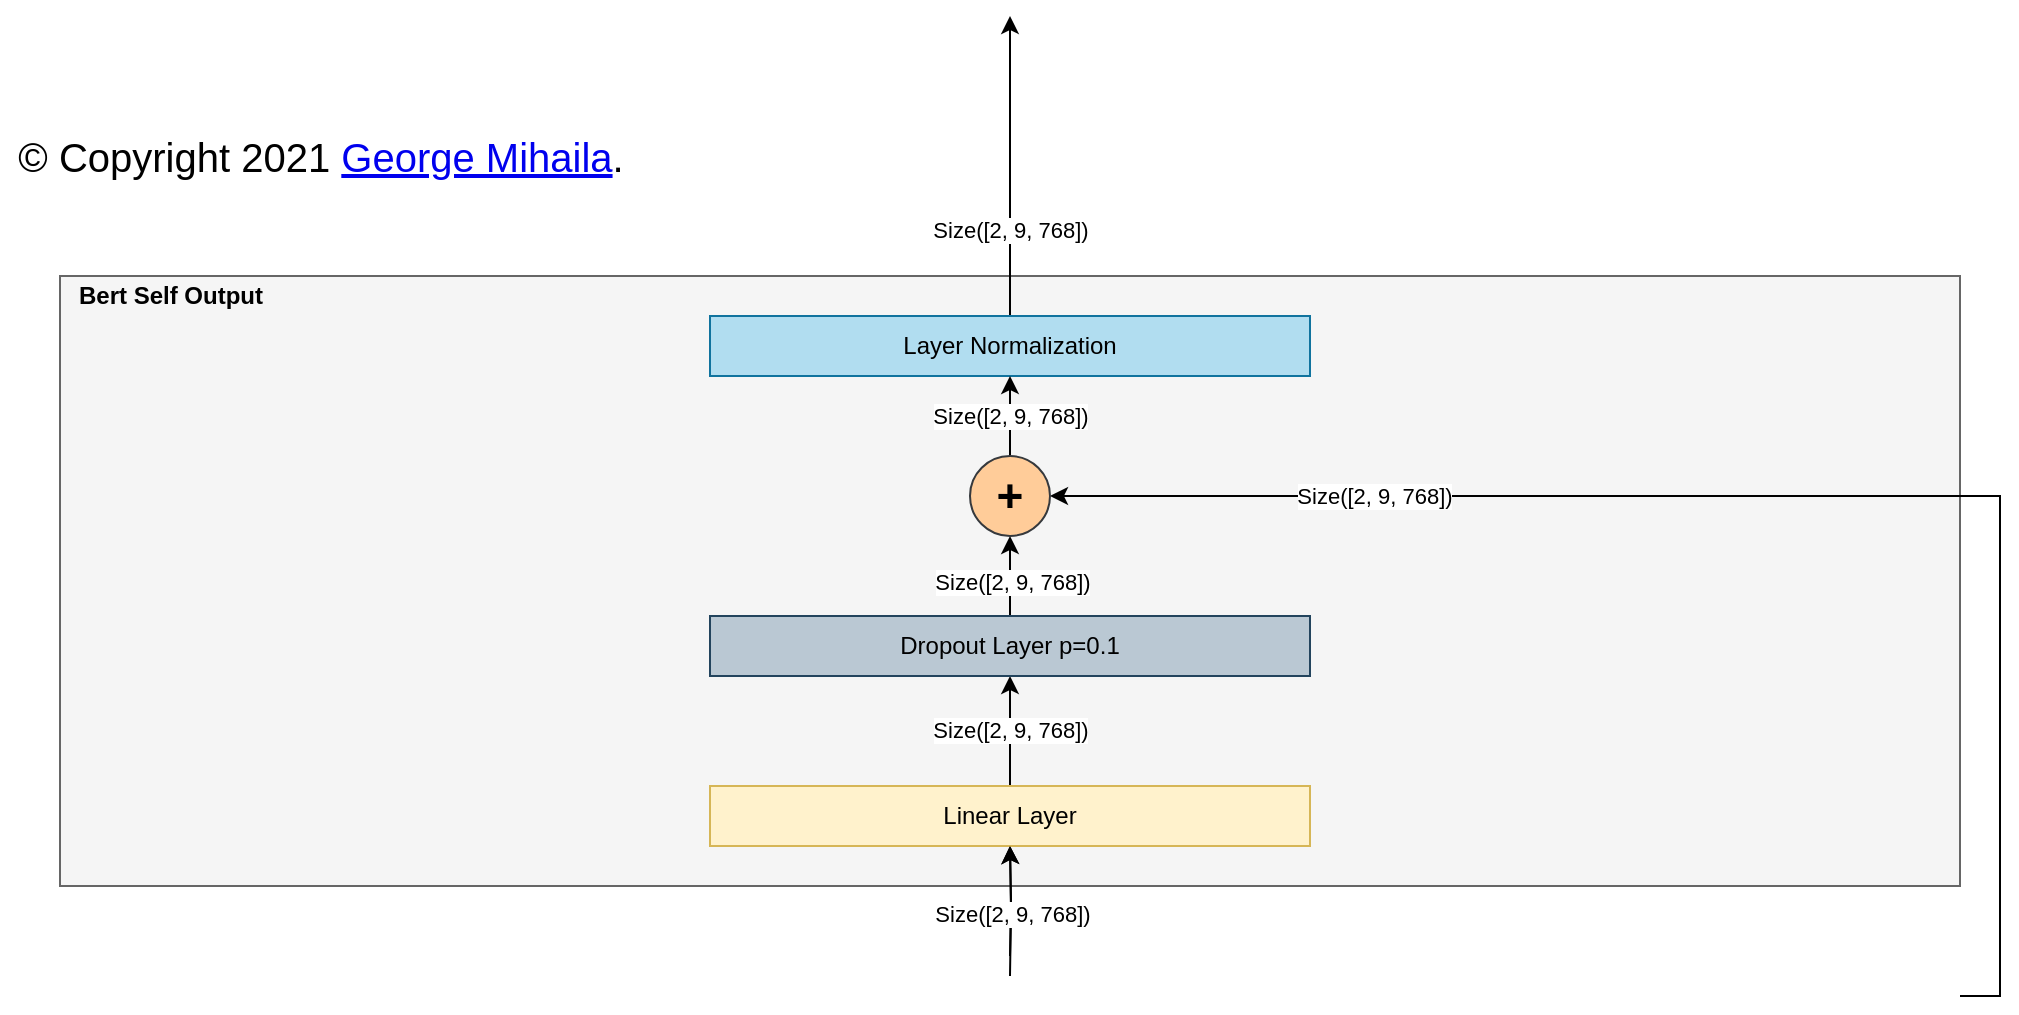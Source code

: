 <mxfile version="13.6.2" type="device"><diagram id="_HLWoPTl8mygX4-KRio4" name="Page-1"><mxGraphModel dx="2427" dy="2150" grid="1" gridSize="10" guides="1" tooltips="1" connect="1" arrows="1" fold="1" page="1" pageScale="1" pageWidth="850" pageHeight="1100" math="0" shadow="0"><root><mxCell id="0"/><mxCell id="1" parent="0"/><mxCell id="aA5mKK5azMRMXM0Omi67-183" value="" style="rounded=0;whiteSpace=wrap;html=1;fillColor=#f5f5f5;strokeColor=#666666;fontColor=#333333;" parent="1" vertex="1"><mxGeometry x="-90" y="-250" width="950" height="305" as="geometry"/></mxCell><mxCell id="aA5mKK5azMRMXM0Omi67-256" value="" style="edgeStyle=orthogonalEdgeStyle;rounded=0;orthogonalLoop=1;jettySize=auto;html=1;fontColor=#000000;" parent="1" target="aA5mKK5azMRMXM0Omi67-173" edge="1"><mxGeometry relative="1" as="geometry"><mxPoint x="385" y="90" as="sourcePoint"/></mxGeometry></mxCell><mxCell id="aA5mKK5azMRMXM0Omi67-271" style="edgeStyle=orthogonalEdgeStyle;rounded=0;orthogonalLoop=1;jettySize=auto;html=1;entryX=1;entryY=0.5;entryDx=0;entryDy=0;fontColor=#000000;" parent="1" target="aA5mKK5azMRMXM0Omi67-262" edge="1"><mxGeometry relative="1" as="geometry"><Array as="points"><mxPoint x="880" y="110"/><mxPoint x="880" y="-140"/></Array><mxPoint x="860" y="110" as="sourcePoint"/></mxGeometry></mxCell><mxCell id="aA5mKK5azMRMXM0Omi67-275" value="Size([2, 9, 768])" style="edgeLabel;html=1;align=center;verticalAlign=middle;resizable=0;points=[];fontColor=#000000;" parent="aA5mKK5azMRMXM0Omi67-271" vertex="1" connectable="0"><mxGeometry x="0.822" relative="1" as="geometry"><mxPoint x="95" as="offset"/></mxGeometry></mxCell><mxCell id="aA5mKK5azMRMXM0Omi67-172" value="&lt;b&gt;Bert Self Output&lt;/b&gt;" style="text;html=1;align=center;verticalAlign=middle;resizable=0;points=[];autosize=1;" parent="1" vertex="1"><mxGeometry x="-90" y="-250" width="110" height="20" as="geometry"/></mxCell><mxCell id="aA5mKK5azMRMXM0Omi67-261" style="edgeStyle=orthogonalEdgeStyle;rounded=0;orthogonalLoop=1;jettySize=auto;html=1;exitX=0.5;exitY=0;exitDx=0;exitDy=0;entryX=0.5;entryY=1;entryDx=0;entryDy=0;fontColor=#000000;" parent="1" source="aA5mKK5azMRMXM0Omi67-173" target="aA5mKK5azMRMXM0Omi67-260" edge="1"><mxGeometry relative="1" as="geometry"/></mxCell><mxCell id="aA5mKK5azMRMXM0Omi67-272" value="Size([2, 9, 768])" style="edgeLabel;html=1;align=center;verticalAlign=middle;resizable=0;points=[];fontColor=#000000;" parent="aA5mKK5azMRMXM0Omi67-261" vertex="1" connectable="0"><mxGeometry x="0.018" relative="1" as="geometry"><mxPoint as="offset"/></mxGeometry></mxCell><mxCell id="aA5mKK5azMRMXM0Omi67-173" value="Linear Layer" style="rounded=0;whiteSpace=wrap;html=1;fillColor=#fff2cc;strokeColor=#d6b656;" parent="1" vertex="1"><mxGeometry x="235" y="5" width="300" height="30" as="geometry"/></mxCell><mxCell id="aA5mKK5azMRMXM0Omi67-277" style="edgeStyle=orthogonalEdgeStyle;rounded=0;orthogonalLoop=1;jettySize=auto;html=1;exitX=0.5;exitY=0;exitDx=0;exitDy=0;entryX=0.5;entryY=1;entryDx=0;entryDy=0;fontColor=#000000;" parent="1" source="aA5mKK5azMRMXM0Omi67-174" edge="1"><mxGeometry relative="1" as="geometry"><mxPoint x="385" y="-380" as="targetPoint"/></mxGeometry></mxCell><mxCell id="aA5mKK5azMRMXM0Omi67-174" value="Layer Normalization" style="rounded=0;whiteSpace=wrap;html=1;fillColor=#b1ddf0;strokeColor=#10739e;" parent="1" vertex="1"><mxGeometry x="235" y="-230" width="300" height="30" as="geometry"/></mxCell><mxCell id="aA5mKK5azMRMXM0Omi67-254" style="edgeStyle=orthogonalEdgeStyle;rounded=0;orthogonalLoop=1;jettySize=auto;html=1;exitX=0.5;exitY=0;exitDx=0;exitDy=0;fontColor=#000000;" parent="1" target="aA5mKK5azMRMXM0Omi67-173" edge="1"><mxGeometry relative="1" as="geometry"><mxPoint x="385" y="100" as="sourcePoint"/></mxGeometry></mxCell><mxCell id="aA5mKK5azMRMXM0Omi67-257" value="Size([2, 9, 768])" style="edgeLabel;html=1;align=center;verticalAlign=middle;resizable=0;points=[];fontColor=#000000;" parent="aA5mKK5azMRMXM0Omi67-254" vertex="1" connectable="0"><mxGeometry x="-0.037" y="1" relative="1" as="geometry"><mxPoint x="1" as="offset"/></mxGeometry></mxCell><mxCell id="aA5mKK5azMRMXM0Omi67-264" style="edgeStyle=orthogonalEdgeStyle;rounded=0;orthogonalLoop=1;jettySize=auto;html=1;exitX=0.5;exitY=0;exitDx=0;exitDy=0;entryX=0.5;entryY=1;entryDx=0;entryDy=0;fontColor=#000000;" parent="1" source="aA5mKK5azMRMXM0Omi67-260" target="aA5mKK5azMRMXM0Omi67-262" edge="1"><mxGeometry relative="1" as="geometry"/></mxCell><mxCell id="aA5mKK5azMRMXM0Omi67-273" value="Size([2, 9, 768])" style="edgeLabel;html=1;align=center;verticalAlign=middle;resizable=0;points=[];fontColor=#000000;" parent="aA5mKK5azMRMXM0Omi67-264" vertex="1" connectable="0"><mxGeometry x="-0.15" y="-1" relative="1" as="geometry"><mxPoint as="offset"/></mxGeometry></mxCell><mxCell id="aA5mKK5azMRMXM0Omi67-260" value="Dropout Layer&amp;nbsp;p=0.1" style="rounded=0;whiteSpace=wrap;html=1;fillColor=#bac8d3;strokeColor=#23445d;" parent="1" vertex="1"><mxGeometry x="235" y="-80" width="300" height="30" as="geometry"/></mxCell><mxCell id="aA5mKK5azMRMXM0Omi67-265" style="edgeStyle=orthogonalEdgeStyle;rounded=0;orthogonalLoop=1;jettySize=auto;html=1;exitX=0.5;exitY=0;exitDx=0;exitDy=0;entryX=0.5;entryY=1;entryDx=0;entryDy=0;fontColor=#000000;" parent="1" source="aA5mKK5azMRMXM0Omi67-262" target="aA5mKK5azMRMXM0Omi67-174" edge="1"><mxGeometry relative="1" as="geometry"/></mxCell><mxCell id="aA5mKK5azMRMXM0Omi67-274" value="Size([2, 9, 768])" style="edgeLabel;html=1;align=center;verticalAlign=middle;resizable=0;points=[];fontColor=#000000;" parent="aA5mKK5azMRMXM0Omi67-265" vertex="1" connectable="0"><mxGeometry relative="1" as="geometry"><mxPoint as="offset"/></mxGeometry></mxCell><mxCell id="aA5mKK5azMRMXM0Omi67-262" value="&lt;b&gt;&lt;font style=&quot;font-size: 23px&quot;&gt;+&lt;/font&gt;&lt;/b&gt;" style="ellipse;whiteSpace=wrap;html=1;aspect=fixed;fillColor=#ffcc99;strokeColor=#36393d;" parent="1" vertex="1"><mxGeometry x="365" y="-160" width="40" height="40" as="geometry"/></mxCell><mxCell id="ReVkQQabH1kGrBTH8sIi-1" value="&lt;font style=&quot;font-size: 20px&quot;&gt;© Copyright 2021 &lt;a href=&quot;https://gmihaila.github.io/&quot;&gt;George Mihaila&lt;/a&gt;.&lt;/font&gt;" style="text;html=1;align=center;verticalAlign=middle;resizable=0;points=[];autosize=1;fontColor=#000000;" parent="1" vertex="1"><mxGeometry x="-120" y="-320" width="320" height="20" as="geometry"/></mxCell><mxCell id="NEAeHXPCyOlsQM8iTn33-1" value="Size([2, 9, 768])" style="edgeLabel;html=1;align=center;verticalAlign=middle;resizable=0;points=[];fontColor=#000000;" vertex="1" connectable="0" parent="1"><mxGeometry x="385" y="-273" as="geometry"/></mxCell></root></mxGraphModel></diagram></mxfile>